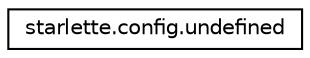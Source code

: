 digraph "Graphical Class Hierarchy"
{
 // LATEX_PDF_SIZE
  edge [fontname="Helvetica",fontsize="10",labelfontname="Helvetica",labelfontsize="10"];
  node [fontname="Helvetica",fontsize="10",shape=record];
  rankdir="LR";
  Node0 [label="starlette.config.undefined",height=0.2,width=0.4,color="black", fillcolor="white", style="filled",URL="$classstarlette_1_1config_1_1undefined.html",tooltip=" "];
}
